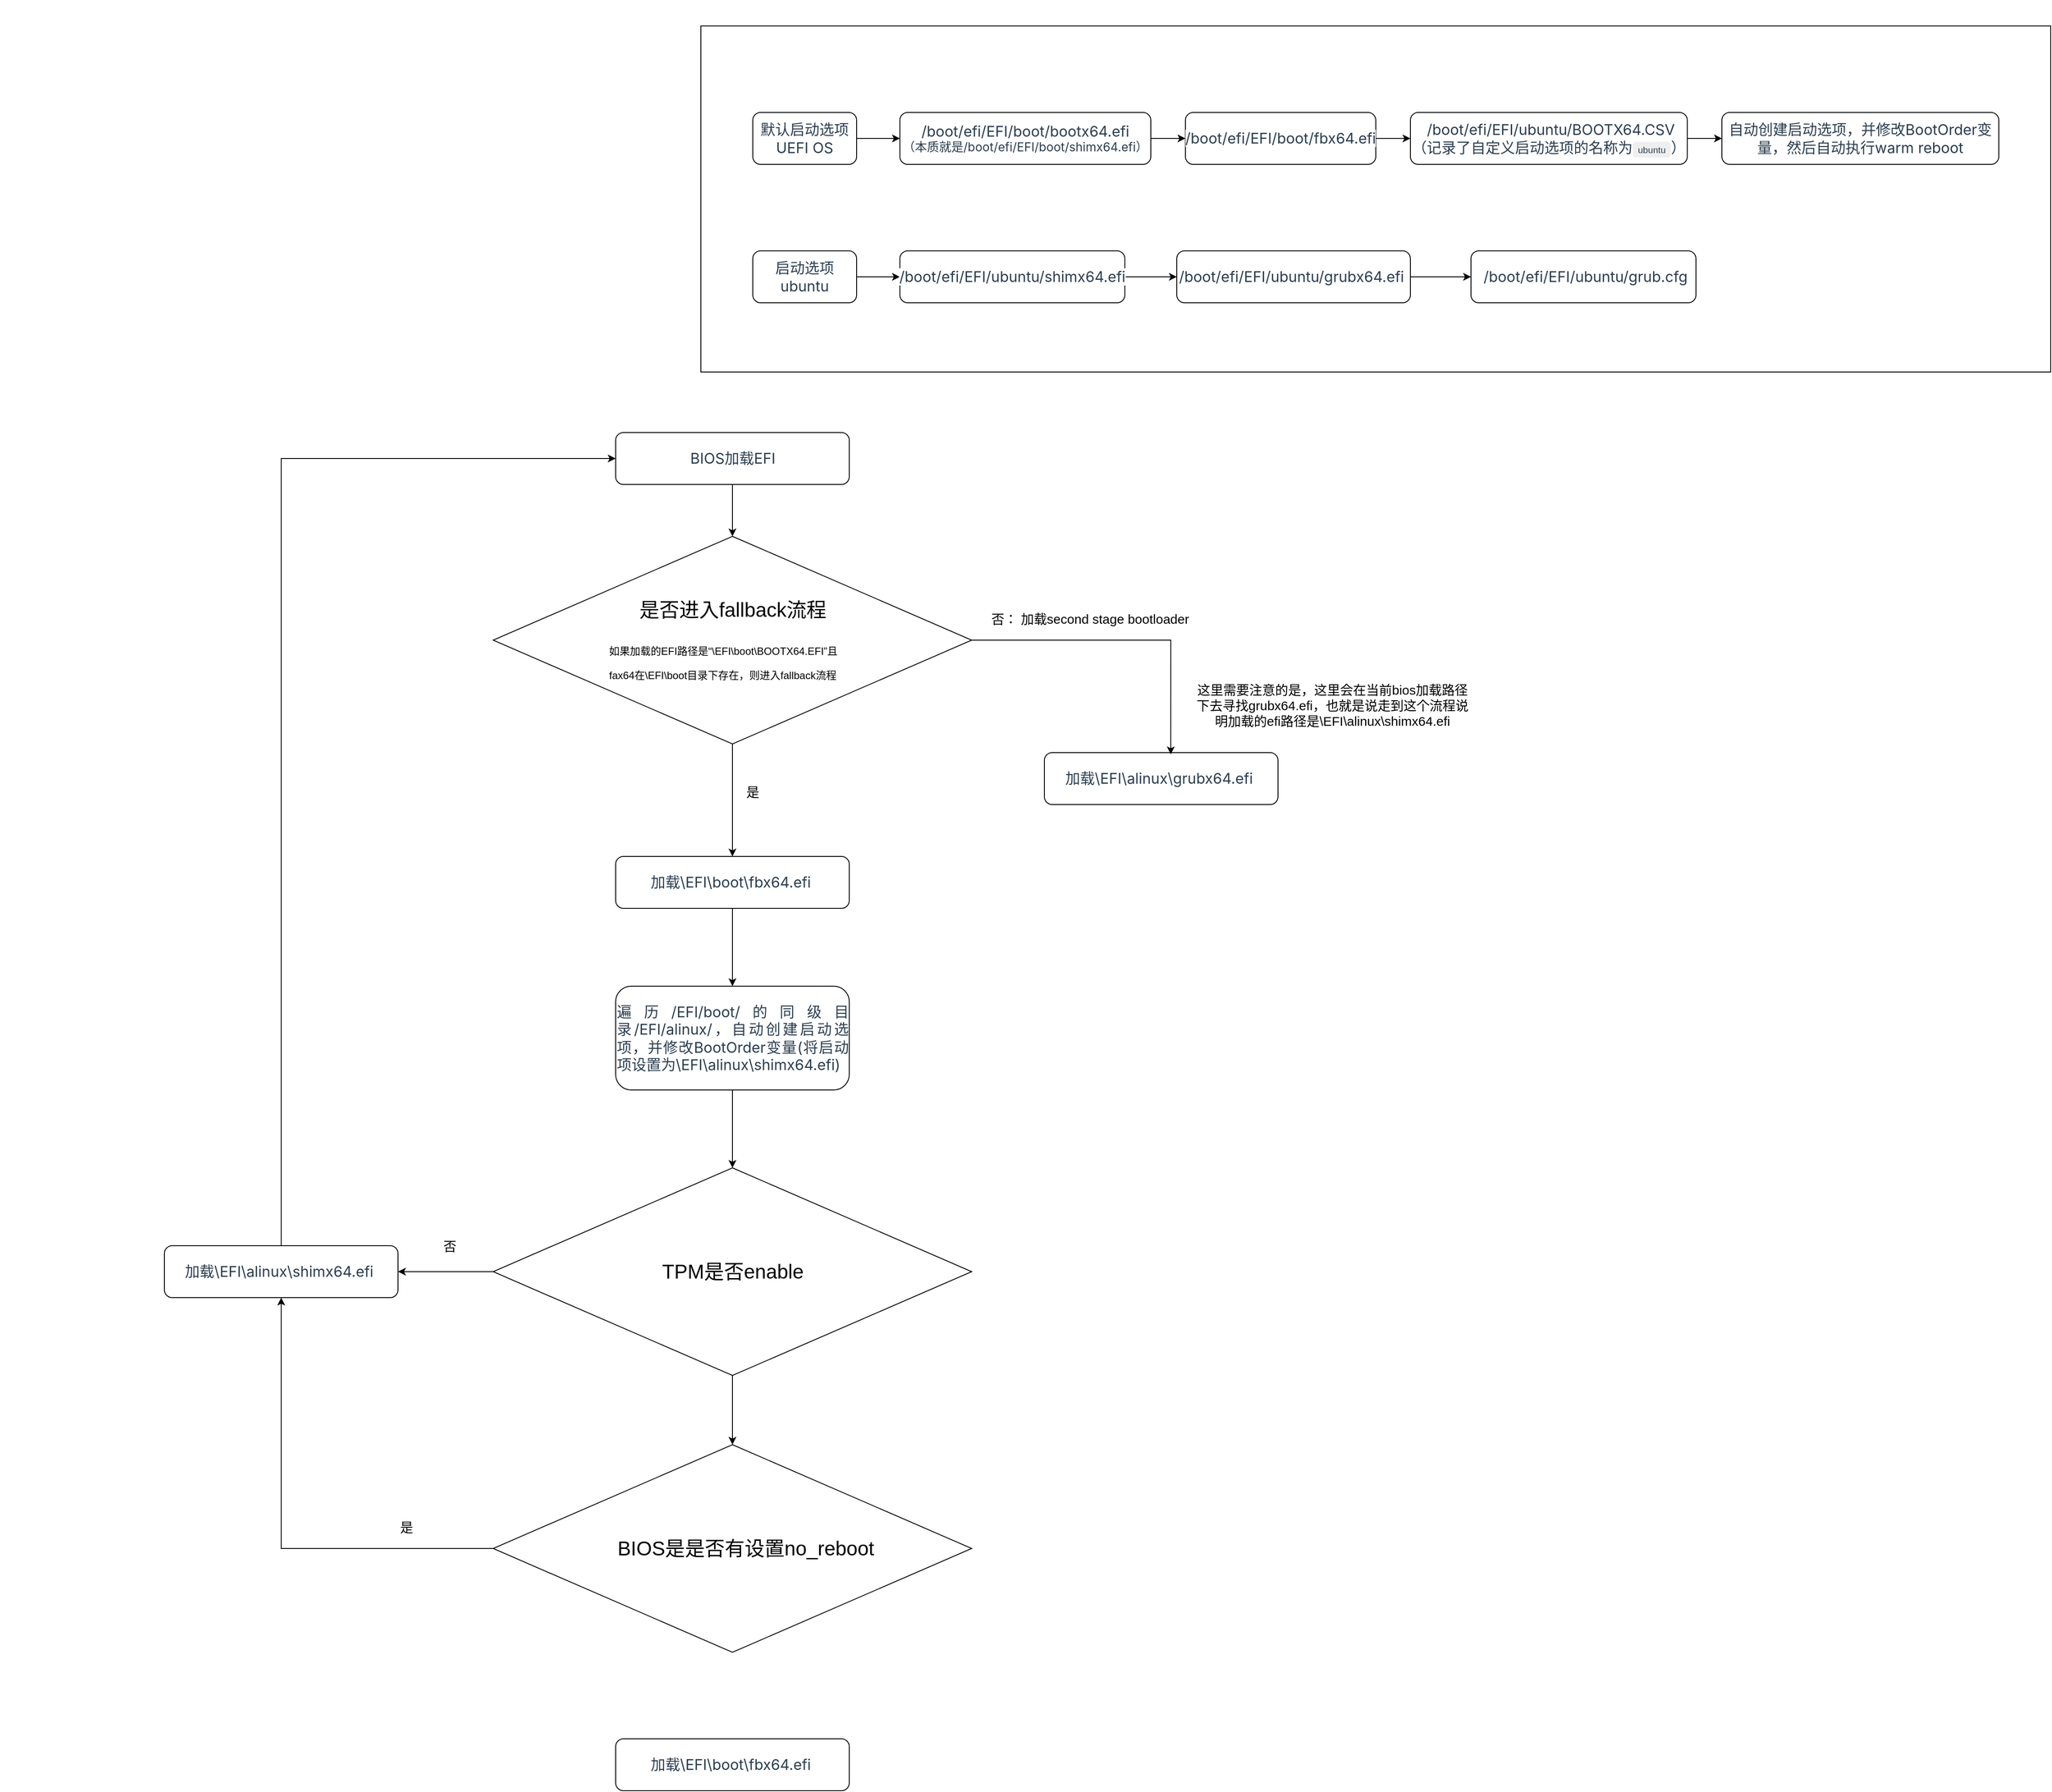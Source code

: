 <mxfile version="24.7.7">
  <diagram name="第 1 页" id="mMlDlkdDfd4doMFzdmtv">
    <mxGraphModel dx="3728" dy="1106" grid="1" gridSize="10" guides="1" tooltips="1" connect="1" arrows="1" fold="1" page="1" pageScale="1" pageWidth="827" pageHeight="1169" math="0" shadow="0">
      <root>
        <mxCell id="0" />
        <mxCell id="1" parent="0" />
        <mxCell id="ULLMlvIF7ydcDEZkrely-18" value="" style="rounded=0;whiteSpace=wrap;html=1;" parent="1" vertex="1">
          <mxGeometry x="-810" y="100" width="1560" height="400" as="geometry" />
        </mxCell>
        <mxCell id="ULLMlvIF7ydcDEZkrely-6" style="edgeStyle=orthogonalEdgeStyle;rounded=0;orthogonalLoop=1;jettySize=auto;html=1;exitX=1;exitY=0.5;exitDx=0;exitDy=0;" parent="1" source="ULLMlvIF7ydcDEZkrely-1" target="ULLMlvIF7ydcDEZkrely-2" edge="1">
          <mxGeometry relative="1" as="geometry" />
        </mxCell>
        <mxCell id="ULLMlvIF7ydcDEZkrely-1" value="&lt;span style=&quot;color: rgb(44, 62, 80); font-family: -apple-system, BlinkMacSystemFont, &amp;quot;Segoe UI&amp;quot;, Roboto, &amp;quot;Helvetica Neue&amp;quot;, Arial, &amp;quot;Noto Sans&amp;quot;, STHeiti, &amp;quot;Microsoft YaHei&amp;quot;, SimSun, sans-serif, &amp;quot;Apple Color Emoji&amp;quot;, &amp;quot;Segoe UI Emoji&amp;quot;, &amp;quot;Segoe UI Symbol&amp;quot;, &amp;quot;Noto Color Emoji&amp;quot;; font-size: 17px; text-align: justify; background-color: rgb(255, 255, 255);&quot;&gt;默认启动选项UEFI OS&lt;/span&gt;" style="rounded=1;whiteSpace=wrap;html=1;" parent="1" vertex="1">
          <mxGeometry x="-750" y="200" width="120" height="60" as="geometry" />
        </mxCell>
        <mxCell id="ULLMlvIF7ydcDEZkrely-7" style="edgeStyle=orthogonalEdgeStyle;rounded=0;orthogonalLoop=1;jettySize=auto;html=1;entryX=0;entryY=0.5;entryDx=0;entryDy=0;" parent="1" source="ULLMlvIF7ydcDEZkrely-2" target="ULLMlvIF7ydcDEZkrely-3" edge="1">
          <mxGeometry relative="1" as="geometry" />
        </mxCell>
        <mxCell id="ULLMlvIF7ydcDEZkrely-2" value="&lt;span style=&quot;color: rgb(44, 62, 80); font-family: -apple-system, BlinkMacSystemFont, &amp;quot;Segoe UI&amp;quot;, Roboto, &amp;quot;Helvetica Neue&amp;quot;, Arial, &amp;quot;Noto Sans&amp;quot;, STHeiti, &amp;quot;Microsoft YaHei&amp;quot;, SimSun, sans-serif, &amp;quot;Apple Color Emoji&amp;quot;, &amp;quot;Segoe UI Emoji&amp;quot;, &amp;quot;Segoe UI Symbol&amp;quot;, &amp;quot;Noto Color Emoji&amp;quot;; font-size: 17px; text-align: justify; background-color: rgb(255, 255, 255);&quot;&gt;/boot/efi/EFI/boot/bootx64.efi&lt;/span&gt;&lt;div style=&quot;font-size: 14px;&quot;&gt;&lt;span style=&quot;color: rgb(44, 62, 80); font-family: -apple-system, BlinkMacSystemFont, &amp;quot;Segoe UI&amp;quot;, Roboto, &amp;quot;Helvetica Neue&amp;quot;, Arial, &amp;quot;Noto Sans&amp;quot;, STHeiti, &amp;quot;Microsoft YaHei&amp;quot;, SimSun, sans-serif, &amp;quot;Apple Color Emoji&amp;quot;, &amp;quot;Segoe UI Emoji&amp;quot;, &amp;quot;Segoe UI Symbol&amp;quot;, &amp;quot;Noto Color Emoji&amp;quot;; text-align: justify; background-color: rgb(255, 255, 255);&quot;&gt;（本质就是&lt;/span&gt;&lt;span style=&quot;background-color: rgb(255, 255, 255); color: rgb(44, 62, 80); font-family: -apple-system, BlinkMacSystemFont, &amp;quot;Segoe UI&amp;quot;, Roboto, &amp;quot;Helvetica Neue&amp;quot;, Arial, &amp;quot;Noto Sans&amp;quot;, STHeiti, &amp;quot;Microsoft YaHei&amp;quot;, SimSun, sans-serif, &amp;quot;Apple Color Emoji&amp;quot;, &amp;quot;Segoe UI Emoji&amp;quot;, &amp;quot;Segoe UI Symbol&amp;quot;, &amp;quot;Noto Color Emoji&amp;quot;; text-align: justify;&quot;&gt;/boot/efi&lt;/span&gt;&lt;span style=&quot;background-color: rgb(255, 255, 255); color: rgb(44, 62, 80); font-family: -apple-system, BlinkMacSystemFont, &amp;quot;Segoe UI&amp;quot;, Roboto, &amp;quot;Helvetica Neue&amp;quot;, Arial, &amp;quot;Noto Sans&amp;quot;, STHeiti, &amp;quot;Microsoft YaHei&amp;quot;, SimSun, sans-serif, &amp;quot;Apple Color Emoji&amp;quot;, &amp;quot;Segoe UI Emoji&amp;quot;, &amp;quot;Segoe UI Symbol&amp;quot;, &amp;quot;Noto Color Emoji&amp;quot;; text-align: justify;&quot;&gt;/EFI/boot/shimx64.efi）&lt;/span&gt;&lt;/div&gt;" style="rounded=1;whiteSpace=wrap;html=1;" parent="1" vertex="1">
          <mxGeometry x="-580" y="200" width="290" height="60" as="geometry" />
        </mxCell>
        <mxCell id="ULLMlvIF7ydcDEZkrely-8" style="edgeStyle=orthogonalEdgeStyle;rounded=0;orthogonalLoop=1;jettySize=auto;html=1;exitX=1;exitY=0.5;exitDx=0;exitDy=0;entryX=0;entryY=0.5;entryDx=0;entryDy=0;" parent="1" source="ULLMlvIF7ydcDEZkrely-3" target="ULLMlvIF7ydcDEZkrely-4" edge="1">
          <mxGeometry relative="1" as="geometry" />
        </mxCell>
        <mxCell id="ULLMlvIF7ydcDEZkrely-3" value="&lt;span style=&quot;color: rgb(44, 62, 80); font-family: -apple-system, BlinkMacSystemFont, &amp;quot;Segoe UI&amp;quot;, Roboto, &amp;quot;Helvetica Neue&amp;quot;, Arial, &amp;quot;Noto Sans&amp;quot;, STHeiti, &amp;quot;Microsoft YaHei&amp;quot;, SimSun, sans-serif, &amp;quot;Apple Color Emoji&amp;quot;, &amp;quot;Segoe UI Emoji&amp;quot;, &amp;quot;Segoe UI Symbol&amp;quot;, &amp;quot;Noto Color Emoji&amp;quot;; font-size: 17px; text-align: justify; background-color: rgb(255, 255, 255);&quot;&gt;/boot/efi&lt;/span&gt;&lt;span style=&quot;color: rgb(44, 62, 80); font-family: -apple-system, BlinkMacSystemFont, &amp;quot;Segoe UI&amp;quot;, Roboto, &amp;quot;Helvetica Neue&amp;quot;, Arial, &amp;quot;Noto Sans&amp;quot;, STHeiti, &amp;quot;Microsoft YaHei&amp;quot;, SimSun, sans-serif, &amp;quot;Apple Color Emoji&amp;quot;, &amp;quot;Segoe UI Emoji&amp;quot;, &amp;quot;Segoe UI Symbol&amp;quot;, &amp;quot;Noto Color Emoji&amp;quot;; font-size: 17px; text-align: justify; background-color: rgb(255, 255, 255);&quot;&gt;/EFI/boot/fbx64.efi&lt;/span&gt;" style="rounded=1;whiteSpace=wrap;html=1;" parent="1" vertex="1">
          <mxGeometry x="-250" y="200" width="220" height="60" as="geometry" />
        </mxCell>
        <mxCell id="ULLMlvIF7ydcDEZkrely-9" style="edgeStyle=orthogonalEdgeStyle;rounded=0;orthogonalLoop=1;jettySize=auto;html=1;" parent="1" source="ULLMlvIF7ydcDEZkrely-4" target="ULLMlvIF7ydcDEZkrely-5" edge="1">
          <mxGeometry relative="1" as="geometry" />
        </mxCell>
        <mxCell id="ULLMlvIF7ydcDEZkrely-4" value="&lt;span style=&quot;color: rgb(44, 62, 80); font-family: -apple-system, BlinkMacSystemFont, &amp;quot;Segoe UI&amp;quot;, Roboto, &amp;quot;Helvetica Neue&amp;quot;, Arial, &amp;quot;Noto Sans&amp;quot;, STHeiti, &amp;quot;Microsoft YaHei&amp;quot;, SimSun, sans-serif, &amp;quot;Apple Color Emoji&amp;quot;, &amp;quot;Segoe UI Emoji&amp;quot;, &amp;quot;Segoe UI Symbol&amp;quot;, &amp;quot;Noto Color Emoji&amp;quot;; font-size: 17px; text-align: justify; background-color: rgb(255, 255, 255);&quot;&gt;&amp;nbsp;&lt;/span&gt;&lt;span style=&quot;color: rgb(44, 62, 80); font-family: -apple-system, BlinkMacSystemFont, &amp;quot;Segoe UI&amp;quot;, Roboto, &amp;quot;Helvetica Neue&amp;quot;, Arial, &amp;quot;Noto Sans&amp;quot;, STHeiti, &amp;quot;Microsoft YaHei&amp;quot;, SimSun, sans-serif, &amp;quot;Apple Color Emoji&amp;quot;, &amp;quot;Segoe UI Emoji&amp;quot;, &amp;quot;Segoe UI Symbol&amp;quot;, &amp;quot;Noto Color Emoji&amp;quot;; font-size: 17px; text-align: justify; background-color: rgb(255, 255, 255);&quot;&gt;/boot/efi&lt;/span&gt;&lt;span style=&quot;color: rgb(44, 62, 80); font-family: -apple-system, BlinkMacSystemFont, &amp;quot;Segoe UI&amp;quot;, Roboto, &amp;quot;Helvetica Neue&amp;quot;, Arial, &amp;quot;Noto Sans&amp;quot;, STHeiti, &amp;quot;Microsoft YaHei&amp;quot;, SimSun, sans-serif, &amp;quot;Apple Color Emoji&amp;quot;, &amp;quot;Segoe UI Emoji&amp;quot;, &amp;quot;Segoe UI Symbol&amp;quot;, &amp;quot;Noto Color Emoji&amp;quot;; font-size: 17px; text-align: justify; background-color: rgb(255, 255, 255);&quot;&gt;/EFI/ubuntu/BOOTX64.CSV&lt;/span&gt;&lt;div&gt;&lt;span style=&quot;color: rgb(44, 62, 80); font-family: -apple-system, BlinkMacSystemFont, &amp;quot;Segoe UI&amp;quot;, Roboto, &amp;quot;Helvetica Neue&amp;quot;, Arial, &amp;quot;Noto Sans&amp;quot;, STHeiti, &amp;quot;Microsoft YaHei&amp;quot;, SimSun, sans-serif, &amp;quot;Apple Color Emoji&amp;quot;, &amp;quot;Segoe UI Emoji&amp;quot;, &amp;quot;Segoe UI Symbol&amp;quot;, &amp;quot;Noto Color Emoji&amp;quot;; font-size: 17px; text-align: justify; background-color: rgb(255, 255, 255);&quot;&gt;（记录了自定义启动选项的名称为&lt;/span&gt;&lt;code style=&quot;margin: 0px; padding: 3px 6px; border-radius: 4px; background: rgba(127, 127, 127, 0.12); font-size: 0.875em; overflow-wrap: break-word; font-family: var(--font-family-mono); color: rgb(44, 62, 80); text-align: justify;&quot;&gt;ubuntu&lt;/code&gt;&lt;span style=&quot;color: rgb(44, 62, 80); font-family: -apple-system, BlinkMacSystemFont, &amp;quot;Segoe UI&amp;quot;, Roboto, &amp;quot;Helvetica Neue&amp;quot;, Arial, &amp;quot;Noto Sans&amp;quot;, STHeiti, &amp;quot;Microsoft YaHei&amp;quot;, SimSun, sans-serif, &amp;quot;Apple Color Emoji&amp;quot;, &amp;quot;Segoe UI Emoji&amp;quot;, &amp;quot;Segoe UI Symbol&amp;quot;, &amp;quot;Noto Color Emoji&amp;quot;; font-size: 17px; text-align: justify; background-color: rgb(255, 255, 255);&quot;&gt;）&lt;/span&gt;&lt;/div&gt;" style="rounded=1;whiteSpace=wrap;html=1;" parent="1" vertex="1">
          <mxGeometry x="10" y="200" width="320" height="60" as="geometry" />
        </mxCell>
        <mxCell id="ULLMlvIF7ydcDEZkrely-5" value="&lt;span style=&quot;color: rgb(44, 62, 80); font-family: -apple-system, BlinkMacSystemFont, &amp;quot;Segoe UI&amp;quot;, Roboto, &amp;quot;Helvetica Neue&amp;quot;, Arial, &amp;quot;Noto Sans&amp;quot;, STHeiti, &amp;quot;Microsoft YaHei&amp;quot;, SimSun, sans-serif, &amp;quot;Apple Color Emoji&amp;quot;, &amp;quot;Segoe UI Emoji&amp;quot;, &amp;quot;Segoe UI Symbol&amp;quot;, &amp;quot;Noto Color Emoji&amp;quot;; font-size: 17px; text-align: justify; background-color: rgb(255, 255, 255);&quot;&gt;自动创建启动选项，并修改BootOrder变量，然后自动执行warm reboot&lt;/span&gt;" style="rounded=1;whiteSpace=wrap;html=1;" parent="1" vertex="1">
          <mxGeometry x="370" y="200" width="320" height="60" as="geometry" />
        </mxCell>
        <mxCell id="ULLMlvIF7ydcDEZkrely-14" style="edgeStyle=orthogonalEdgeStyle;rounded=0;orthogonalLoop=1;jettySize=auto;html=1;exitX=1;exitY=0.5;exitDx=0;exitDy=0;" parent="1" source="ULLMlvIF7ydcDEZkrely-10" target="ULLMlvIF7ydcDEZkrely-11" edge="1">
          <mxGeometry relative="1" as="geometry" />
        </mxCell>
        <mxCell id="ULLMlvIF7ydcDEZkrely-10" value="&lt;span style=&quot;color: rgb(44, 62, 80); font-family: -apple-system, BlinkMacSystemFont, &amp;quot;Segoe UI&amp;quot;, Roboto, &amp;quot;Helvetica Neue&amp;quot;, Arial, &amp;quot;Noto Sans&amp;quot;, STHeiti, &amp;quot;Microsoft YaHei&amp;quot;, SimSun, sans-serif, &amp;quot;Apple Color Emoji&amp;quot;, &amp;quot;Segoe UI Emoji&amp;quot;, &amp;quot;Segoe UI Symbol&amp;quot;, &amp;quot;Noto Color Emoji&amp;quot;; font-size: 17px; text-align: justify; background-color: rgb(255, 255, 255);&quot;&gt;启动选项ubuntu&lt;/span&gt;" style="rounded=1;whiteSpace=wrap;html=1;" parent="1" vertex="1">
          <mxGeometry x="-750" y="360" width="120" height="60" as="geometry" />
        </mxCell>
        <mxCell id="ULLMlvIF7ydcDEZkrely-15" style="edgeStyle=orthogonalEdgeStyle;rounded=0;orthogonalLoop=1;jettySize=auto;html=1;exitX=1;exitY=0.5;exitDx=0;exitDy=0;entryX=0;entryY=0.5;entryDx=0;entryDy=0;" parent="1" source="ULLMlvIF7ydcDEZkrely-11" target="ULLMlvIF7ydcDEZkrely-12" edge="1">
          <mxGeometry relative="1" as="geometry" />
        </mxCell>
        <mxCell id="ULLMlvIF7ydcDEZkrely-11" value="&lt;span style=&quot;color: rgb(44, 62, 80); font-family: -apple-system, BlinkMacSystemFont, &amp;quot;Segoe UI&amp;quot;, Roboto, &amp;quot;Helvetica Neue&amp;quot;, Arial, &amp;quot;Noto Sans&amp;quot;, STHeiti, &amp;quot;Microsoft YaHei&amp;quot;, SimSun, sans-serif, &amp;quot;Apple Color Emoji&amp;quot;, &amp;quot;Segoe UI Emoji&amp;quot;, &amp;quot;Segoe UI Symbol&amp;quot;, &amp;quot;Noto Color Emoji&amp;quot;; font-size: 17px; text-align: justify; background-color: rgb(255, 255, 255);&quot;&gt;/boot/efi&lt;/span&gt;&lt;span style=&quot;color: rgb(44, 62, 80); font-family: -apple-system, BlinkMacSystemFont, &amp;quot;Segoe UI&amp;quot;, Roboto, &amp;quot;Helvetica Neue&amp;quot;, Arial, &amp;quot;Noto Sans&amp;quot;, STHeiti, &amp;quot;Microsoft YaHei&amp;quot;, SimSun, sans-serif, &amp;quot;Apple Color Emoji&amp;quot;, &amp;quot;Segoe UI Emoji&amp;quot;, &amp;quot;Segoe UI Symbol&amp;quot;, &amp;quot;Noto Color Emoji&amp;quot;; font-size: 17px; text-align: justify; background-color: rgb(255, 255, 255);&quot;&gt;/EFI/ubuntu/shimx64.efi&lt;/span&gt;" style="rounded=1;whiteSpace=wrap;html=1;" parent="1" vertex="1">
          <mxGeometry x="-580" y="360" width="260" height="60" as="geometry" />
        </mxCell>
        <mxCell id="ULLMlvIF7ydcDEZkrely-16" style="edgeStyle=orthogonalEdgeStyle;rounded=0;orthogonalLoop=1;jettySize=auto;html=1;exitX=1;exitY=0.5;exitDx=0;exitDy=0;entryX=0;entryY=0.5;entryDx=0;entryDy=0;" parent="1" source="ULLMlvIF7ydcDEZkrely-12" target="ULLMlvIF7ydcDEZkrely-13" edge="1">
          <mxGeometry relative="1" as="geometry" />
        </mxCell>
        <mxCell id="ULLMlvIF7ydcDEZkrely-12" value="&lt;span style=&quot;color: rgb(44, 62, 80); font-family: -apple-system, BlinkMacSystemFont, &amp;quot;Segoe UI&amp;quot;, Roboto, &amp;quot;Helvetica Neue&amp;quot;, Arial, &amp;quot;Noto Sans&amp;quot;, STHeiti, &amp;quot;Microsoft YaHei&amp;quot;, SimSun, sans-serif, &amp;quot;Apple Color Emoji&amp;quot;, &amp;quot;Segoe UI Emoji&amp;quot;, &amp;quot;Segoe UI Symbol&amp;quot;, &amp;quot;Noto Color Emoji&amp;quot;; font-size: 17px; text-align: justify; background-color: rgb(255, 255, 255);&quot;&gt;/boot/efi&lt;/span&gt;&lt;span style=&quot;color: rgb(44, 62, 80); font-family: -apple-system, BlinkMacSystemFont, &amp;quot;Segoe UI&amp;quot;, Roboto, &amp;quot;Helvetica Neue&amp;quot;, Arial, &amp;quot;Noto Sans&amp;quot;, STHeiti, &amp;quot;Microsoft YaHei&amp;quot;, SimSun, sans-serif, &amp;quot;Apple Color Emoji&amp;quot;, &amp;quot;Segoe UI Emoji&amp;quot;, &amp;quot;Segoe UI Symbol&amp;quot;, &amp;quot;Noto Color Emoji&amp;quot;; font-size: 17px; text-align: justify; background-color: rgb(255, 255, 255);&quot;&gt;/EFI/ubuntu/grubx64.efi&amp;nbsp;&lt;/span&gt;" style="rounded=1;whiteSpace=wrap;html=1;" parent="1" vertex="1">
          <mxGeometry x="-260" y="360" width="270" height="60" as="geometry" />
        </mxCell>
        <mxCell id="ULLMlvIF7ydcDEZkrely-13" value="&lt;span style=&quot;color: rgb(44, 62, 80); font-family: -apple-system, BlinkMacSystemFont, &amp;quot;Segoe UI&amp;quot;, Roboto, &amp;quot;Helvetica Neue&amp;quot;, Arial, &amp;quot;Noto Sans&amp;quot;, STHeiti, &amp;quot;Microsoft YaHei&amp;quot;, SimSun, sans-serif, &amp;quot;Apple Color Emoji&amp;quot;, &amp;quot;Segoe UI Emoji&amp;quot;, &amp;quot;Segoe UI Symbol&amp;quot;, &amp;quot;Noto Color Emoji&amp;quot;; font-size: 17px; text-align: justify; background-color: rgb(255, 255, 255);&quot;&gt;&amp;nbsp;&lt;/span&gt;&lt;span style=&quot;color: rgb(44, 62, 80); font-family: -apple-system, BlinkMacSystemFont, &amp;quot;Segoe UI&amp;quot;, Roboto, &amp;quot;Helvetica Neue&amp;quot;, Arial, &amp;quot;Noto Sans&amp;quot;, STHeiti, &amp;quot;Microsoft YaHei&amp;quot;, SimSun, sans-serif, &amp;quot;Apple Color Emoji&amp;quot;, &amp;quot;Segoe UI Emoji&amp;quot;, &amp;quot;Segoe UI Symbol&amp;quot;, &amp;quot;Noto Color Emoji&amp;quot;; font-size: 17px; text-align: justify; background-color: rgb(255, 255, 255);&quot;&gt;/boot/efi&lt;/span&gt;&lt;span style=&quot;color: rgb(44, 62, 80); font-family: -apple-system, BlinkMacSystemFont, &amp;quot;Segoe UI&amp;quot;, Roboto, &amp;quot;Helvetica Neue&amp;quot;, Arial, &amp;quot;Noto Sans&amp;quot;, STHeiti, &amp;quot;Microsoft YaHei&amp;quot;, SimSun, sans-serif, &amp;quot;Apple Color Emoji&amp;quot;, &amp;quot;Segoe UI Emoji&amp;quot;, &amp;quot;Segoe UI Symbol&amp;quot;, &amp;quot;Noto Color Emoji&amp;quot;; font-size: 17px; text-align: justify; background-color: rgb(255, 255, 255);&quot;&gt;/EFI/ubuntu/grub.cfg&lt;/span&gt;" style="rounded=1;whiteSpace=wrap;html=1;" parent="1" vertex="1">
          <mxGeometry x="80" y="360" width="260" height="60" as="geometry" />
        </mxCell>
        <mxCell id="mZBOsqE5cRWJT8c39Yzn-1" value="" style="shape=image;verticalLabelPosition=bottom;labelBackgroundColor=default;verticalAlign=top;aspect=fixed;imageAspect=0;image=https://intranetproxy.alipay.com/skylark/lark/0/2024/png/86256527/1725971527057-cacfa0ba-c0ec-4c6c-9c57-be4963603fe7.png;" parent="1" vertex="1">
          <mxGeometry x="-1620" y="70" width="781.1" height="427" as="geometry" />
        </mxCell>
        <mxCell id="tkt-nYlQ8RUQgV1p8vgq-7" style="edgeStyle=orthogonalEdgeStyle;rounded=0;orthogonalLoop=1;jettySize=auto;html=1;entryX=0.5;entryY=0;entryDx=0;entryDy=0;" edge="1" parent="1" source="mZBOsqE5cRWJT8c39Yzn-2" target="tkt-nYlQ8RUQgV1p8vgq-6">
          <mxGeometry relative="1" as="geometry" />
        </mxCell>
        <mxCell id="mZBOsqE5cRWJT8c39Yzn-2" value="" style="rhombus;whiteSpace=wrap;html=1;" parent="1" vertex="1">
          <mxGeometry x="-1050" y="690" width="553" height="240" as="geometry" />
        </mxCell>
        <mxCell id="mZBOsqE5cRWJT8c39Yzn-3" value="&lt;h1 style=&quot;margin-top: 0px; line-height: 100%;&quot;&gt;&lt;span style=&quot;background-color: initial; font-size: 12px; font-weight: normal;&quot;&gt;如果加载的EFI路径是“\EFI\boot\BOOTX64.EFI”且fax64在\EFI\boot目录下存在，则进入fallback流程&lt;/span&gt;&lt;br&gt;&lt;/h1&gt;" style="text;html=1;whiteSpace=wrap;overflow=hidden;rounded=0;" parent="1" vertex="1">
          <mxGeometry x="-918.5" y="800" width="290" height="60" as="geometry" />
        </mxCell>
        <mxCell id="tkt-nYlQ8RUQgV1p8vgq-1" value="&lt;span style=&quot;font-size: 23px;&quot;&gt;是否进入fallback流程&lt;/span&gt;" style="text;html=1;align=center;verticalAlign=middle;whiteSpace=wrap;rounded=0;" vertex="1" parent="1">
          <mxGeometry x="-923.5" y="760" width="300" height="30" as="geometry" />
        </mxCell>
        <mxCell id="tkt-nYlQ8RUQgV1p8vgq-3" value="&lt;span style=&quot;color: rgb(44, 62, 80); font-family: -apple-system, BlinkMacSystemFont, &amp;quot;Segoe UI&amp;quot;, Roboto, &amp;quot;Helvetica Neue&amp;quot;, Arial, &amp;quot;Noto Sans&amp;quot;, STHeiti, &amp;quot;Microsoft YaHei&amp;quot;, SimSun, sans-serif, &amp;quot;Apple Color Emoji&amp;quot;, &amp;quot;Segoe UI Emoji&amp;quot;, &amp;quot;Segoe UI Symbol&amp;quot;, &amp;quot;Noto Color Emoji&amp;quot;; font-size: 17px; text-align: justify; background-color: rgb(255, 255, 255);&quot;&gt;加载\EFI\alinux\grubx64.efi&amp;nbsp;&lt;/span&gt;" style="rounded=1;whiteSpace=wrap;html=1;" vertex="1" parent="1">
          <mxGeometry x="-413" y="940" width="270" height="60" as="geometry" />
        </mxCell>
        <mxCell id="tkt-nYlQ8RUQgV1p8vgq-4" style="edgeStyle=orthogonalEdgeStyle;rounded=0;orthogonalLoop=1;jettySize=auto;html=1;entryX=0.541;entryY=0.033;entryDx=0;entryDy=0;entryPerimeter=0;" edge="1" parent="1" source="mZBOsqE5cRWJT8c39Yzn-2" target="tkt-nYlQ8RUQgV1p8vgq-3">
          <mxGeometry relative="1" as="geometry" />
        </mxCell>
        <mxCell id="tkt-nYlQ8RUQgV1p8vgq-5" value="&lt;font style=&quot;font-size: 15px;&quot;&gt;否： 加载second stage bootloader&lt;/font&gt;" style="text;html=1;align=center;verticalAlign=middle;whiteSpace=wrap;rounded=0;" vertex="1" parent="1">
          <mxGeometry x="-520" y="770" width="320" height="30" as="geometry" />
        </mxCell>
        <mxCell id="tkt-nYlQ8RUQgV1p8vgq-11" style="edgeStyle=orthogonalEdgeStyle;rounded=0;orthogonalLoop=1;jettySize=auto;html=1;" edge="1" parent="1" source="tkt-nYlQ8RUQgV1p8vgq-6" target="tkt-nYlQ8RUQgV1p8vgq-8">
          <mxGeometry relative="1" as="geometry" />
        </mxCell>
        <mxCell id="tkt-nYlQ8RUQgV1p8vgq-6" value="&lt;span style=&quot;color: rgb(44, 62, 80); font-family: -apple-system, BlinkMacSystemFont, &amp;quot;Segoe UI&amp;quot;, Roboto, &amp;quot;Helvetica Neue&amp;quot;, Arial, &amp;quot;Noto Sans&amp;quot;, STHeiti, &amp;quot;Microsoft YaHei&amp;quot;, SimSun, sans-serif, &amp;quot;Apple Color Emoji&amp;quot;, &amp;quot;Segoe UI Emoji&amp;quot;, &amp;quot;Segoe UI Symbol&amp;quot;, &amp;quot;Noto Color Emoji&amp;quot;; font-size: 17px; text-align: justify; background-color: rgb(255, 255, 255);&quot;&gt;加载\EFI\boot\fbx64.efi&amp;nbsp;&lt;/span&gt;" style="rounded=1;whiteSpace=wrap;html=1;" vertex="1" parent="1">
          <mxGeometry x="-908.5" y="1060" width="270" height="60" as="geometry" />
        </mxCell>
        <mxCell id="tkt-nYlQ8RUQgV1p8vgq-16" style="edgeStyle=orthogonalEdgeStyle;rounded=0;orthogonalLoop=1;jettySize=auto;html=1;entryX=0.5;entryY=0;entryDx=0;entryDy=0;" edge="1" parent="1" source="tkt-nYlQ8RUQgV1p8vgq-8" target="tkt-nYlQ8RUQgV1p8vgq-12">
          <mxGeometry relative="1" as="geometry" />
        </mxCell>
        <mxCell id="tkt-nYlQ8RUQgV1p8vgq-8" value="&lt;div style=&quot;text-align: justify;&quot;&gt;&lt;font face=&quot;-apple-system, BlinkMacSystemFont, Segoe UI, Roboto, Helvetica Neue, Arial, Noto Sans, STHeiti, Microsoft YaHei, SimSun, sans-serif, Apple Color Emoji, Segoe UI Emoji, Segoe UI Symbol, Noto Color Emoji&quot; color=&quot;#2c3e50&quot;&gt;&lt;span style=&quot;font-size: 17px; background-color: rgb(255, 255, 255);&quot;&gt;遍历/EFI/boot/的同级目录/EFI/alinux/，&lt;/span&gt;&lt;/font&gt;&lt;span style=&quot;background-color: rgb(255, 255, 255); color: rgb(44, 62, 80); font-family: -apple-system, BlinkMacSystemFont, &amp;quot;Segoe UI&amp;quot;, Roboto, &amp;quot;Helvetica Neue&amp;quot;, Arial, &amp;quot;Noto Sans&amp;quot;, STHeiti, &amp;quot;Microsoft YaHei&amp;quot;, SimSun, sans-serif, &amp;quot;Apple Color Emoji&amp;quot;, &amp;quot;Segoe UI Emoji&amp;quot;, &amp;quot;Segoe UI Symbol&amp;quot;, &amp;quot;Noto Color Emoji&amp;quot;; font-size: 17px;&quot;&gt;自动创建启动选项，并修改BootOrder变量(将启动项设置为\EFI\alinux\shimx64.efi)&lt;/span&gt;&lt;/div&gt;" style="rounded=1;whiteSpace=wrap;html=1;" vertex="1" parent="1">
          <mxGeometry x="-908.5" y="1210" width="270" height="120" as="geometry" />
        </mxCell>
        <mxCell id="tkt-nYlQ8RUQgV1p8vgq-9" value="&lt;font style=&quot;font-size: 15px;&quot;&gt;是&lt;/font&gt;" style="text;html=1;align=center;verticalAlign=middle;whiteSpace=wrap;rounded=0;" vertex="1" parent="1">
          <mxGeometry x="-770" y="970" width="40" height="30" as="geometry" />
        </mxCell>
        <mxCell id="tkt-nYlQ8RUQgV1p8vgq-10" value="&lt;font style=&quot;font-size: 15px;&quot;&gt;这里需要注意的是，这里会在当前bios加载路径下去寻找grubx64.efi，也就是说走到这个流程说明加载的efi路径是\EFI\alinux\shimx64.efi&lt;/font&gt;" style="text;html=1;align=center;verticalAlign=middle;whiteSpace=wrap;rounded=0;" vertex="1" parent="1">
          <mxGeometry x="-240" y="870" width="320" height="30" as="geometry" />
        </mxCell>
        <mxCell id="tkt-nYlQ8RUQgV1p8vgq-18" style="edgeStyle=orthogonalEdgeStyle;rounded=0;orthogonalLoop=1;jettySize=auto;html=1;entryX=1;entryY=0.5;entryDx=0;entryDy=0;" edge="1" parent="1" source="tkt-nYlQ8RUQgV1p8vgq-12" target="tkt-nYlQ8RUQgV1p8vgq-17">
          <mxGeometry relative="1" as="geometry" />
        </mxCell>
        <mxCell id="tkt-nYlQ8RUQgV1p8vgq-23" style="edgeStyle=orthogonalEdgeStyle;rounded=0;orthogonalLoop=1;jettySize=auto;html=1;entryX=0.5;entryY=0;entryDx=0;entryDy=0;" edge="1" parent="1" source="tkt-nYlQ8RUQgV1p8vgq-12" target="tkt-nYlQ8RUQgV1p8vgq-21">
          <mxGeometry relative="1" as="geometry" />
        </mxCell>
        <mxCell id="tkt-nYlQ8RUQgV1p8vgq-12" value="" style="rhombus;whiteSpace=wrap;html=1;" vertex="1" parent="1">
          <mxGeometry x="-1050" y="1420" width="553" height="240" as="geometry" />
        </mxCell>
        <mxCell id="tkt-nYlQ8RUQgV1p8vgq-13" value="&lt;span style=&quot;font-size: 23px;&quot;&gt;TPM是否enable&lt;/span&gt;" style="text;html=1;align=center;verticalAlign=middle;whiteSpace=wrap;rounded=0;" vertex="1" parent="1">
          <mxGeometry x="-923.5" y="1525" width="300" height="30" as="geometry" />
        </mxCell>
        <mxCell id="tkt-nYlQ8RUQgV1p8vgq-15" style="edgeStyle=orthogonalEdgeStyle;rounded=0;orthogonalLoop=1;jettySize=auto;html=1;entryX=0.5;entryY=0;entryDx=0;entryDy=0;" edge="1" parent="1" source="tkt-nYlQ8RUQgV1p8vgq-14" target="mZBOsqE5cRWJT8c39Yzn-2">
          <mxGeometry relative="1" as="geometry" />
        </mxCell>
        <mxCell id="tkt-nYlQ8RUQgV1p8vgq-14" value="&lt;span style=&quot;color: rgb(44, 62, 80); font-family: -apple-system, BlinkMacSystemFont, &amp;quot;Segoe UI&amp;quot;, Roboto, &amp;quot;Helvetica Neue&amp;quot;, Arial, &amp;quot;Noto Sans&amp;quot;, STHeiti, &amp;quot;Microsoft YaHei&amp;quot;, SimSun, sans-serif, &amp;quot;Apple Color Emoji&amp;quot;, &amp;quot;Segoe UI Emoji&amp;quot;, &amp;quot;Segoe UI Symbol&amp;quot;, &amp;quot;Noto Color Emoji&amp;quot;; font-size: 17px; text-align: justify; background-color: rgb(255, 255, 255);&quot;&gt;BIOS加载EFI&lt;/span&gt;" style="rounded=1;whiteSpace=wrap;html=1;" vertex="1" parent="1">
          <mxGeometry x="-908.5" y="570" width="270" height="60" as="geometry" />
        </mxCell>
        <mxCell id="tkt-nYlQ8RUQgV1p8vgq-19" style="edgeStyle=orthogonalEdgeStyle;rounded=0;orthogonalLoop=1;jettySize=auto;html=1;entryX=0;entryY=0.5;entryDx=0;entryDy=0;exitX=0.5;exitY=0;exitDx=0;exitDy=0;" edge="1" parent="1" source="tkt-nYlQ8RUQgV1p8vgq-17" target="tkt-nYlQ8RUQgV1p8vgq-14">
          <mxGeometry relative="1" as="geometry" />
        </mxCell>
        <mxCell id="tkt-nYlQ8RUQgV1p8vgq-17" value="&lt;span style=&quot;color: rgb(44, 62, 80); font-family: -apple-system, BlinkMacSystemFont, &amp;quot;Segoe UI&amp;quot;, Roboto, &amp;quot;Helvetica Neue&amp;quot;, Arial, &amp;quot;Noto Sans&amp;quot;, STHeiti, &amp;quot;Microsoft YaHei&amp;quot;, SimSun, sans-serif, &amp;quot;Apple Color Emoji&amp;quot;, &amp;quot;Segoe UI Emoji&amp;quot;, &amp;quot;Segoe UI Symbol&amp;quot;, &amp;quot;Noto Color Emoji&amp;quot;; font-size: 17px; text-align: justify; background-color: rgb(255, 255, 255);&quot;&gt;加载\EFI\alinux\shimx64.efi&amp;nbsp;&lt;/span&gt;" style="rounded=1;whiteSpace=wrap;html=1;" vertex="1" parent="1">
          <mxGeometry x="-1430" y="1510" width="270" height="60" as="geometry" />
        </mxCell>
        <mxCell id="tkt-nYlQ8RUQgV1p8vgq-20" value="&lt;font style=&quot;font-size: 15px;&quot;&gt;否&lt;/font&gt;" style="text;html=1;align=center;verticalAlign=middle;whiteSpace=wrap;rounded=0;" vertex="1" parent="1">
          <mxGeometry x="-1120" y="1495" width="40" height="30" as="geometry" />
        </mxCell>
        <mxCell id="tkt-nYlQ8RUQgV1p8vgq-24" style="edgeStyle=orthogonalEdgeStyle;rounded=0;orthogonalLoop=1;jettySize=auto;html=1;entryX=0.5;entryY=1;entryDx=0;entryDy=0;" edge="1" parent="1" source="tkt-nYlQ8RUQgV1p8vgq-21" target="tkt-nYlQ8RUQgV1p8vgq-17">
          <mxGeometry relative="1" as="geometry" />
        </mxCell>
        <mxCell id="tkt-nYlQ8RUQgV1p8vgq-21" value="" style="rhombus;whiteSpace=wrap;html=1;" vertex="1" parent="1">
          <mxGeometry x="-1050" y="1740" width="553" height="240" as="geometry" />
        </mxCell>
        <mxCell id="tkt-nYlQ8RUQgV1p8vgq-22" value="&lt;span style=&quot;font-size: 23px;&quot;&gt;BIOS是是否有设置no_reboot&lt;/span&gt;" style="text;html=1;align=center;verticalAlign=middle;whiteSpace=wrap;rounded=0;" vertex="1" parent="1">
          <mxGeometry x="-908.5" y="1845" width="300" height="30" as="geometry" />
        </mxCell>
        <mxCell id="tkt-nYlQ8RUQgV1p8vgq-26" value="&lt;font style=&quot;font-size: 15px;&quot;&gt;是&lt;/font&gt;" style="text;html=1;align=center;verticalAlign=middle;whiteSpace=wrap;rounded=0;" vertex="1" parent="1">
          <mxGeometry x="-1170" y="1820" width="40" height="30" as="geometry" />
        </mxCell>
        <mxCell id="tkt-nYlQ8RUQgV1p8vgq-27" value="&lt;span style=&quot;color: rgb(44, 62, 80); font-family: -apple-system, BlinkMacSystemFont, &amp;quot;Segoe UI&amp;quot;, Roboto, &amp;quot;Helvetica Neue&amp;quot;, Arial, &amp;quot;Noto Sans&amp;quot;, STHeiti, &amp;quot;Microsoft YaHei&amp;quot;, SimSun, sans-serif, &amp;quot;Apple Color Emoji&amp;quot;, &amp;quot;Segoe UI Emoji&amp;quot;, &amp;quot;Segoe UI Symbol&amp;quot;, &amp;quot;Noto Color Emoji&amp;quot;; font-size: 17px; text-align: justify; background-color: rgb(255, 255, 255);&quot;&gt;加载\EFI\boot\fbx64.efi&amp;nbsp;&lt;/span&gt;" style="rounded=1;whiteSpace=wrap;html=1;" vertex="1" parent="1">
          <mxGeometry x="-908.5" y="2080" width="270" height="60" as="geometry" />
        </mxCell>
      </root>
    </mxGraphModel>
  </diagram>
</mxfile>
